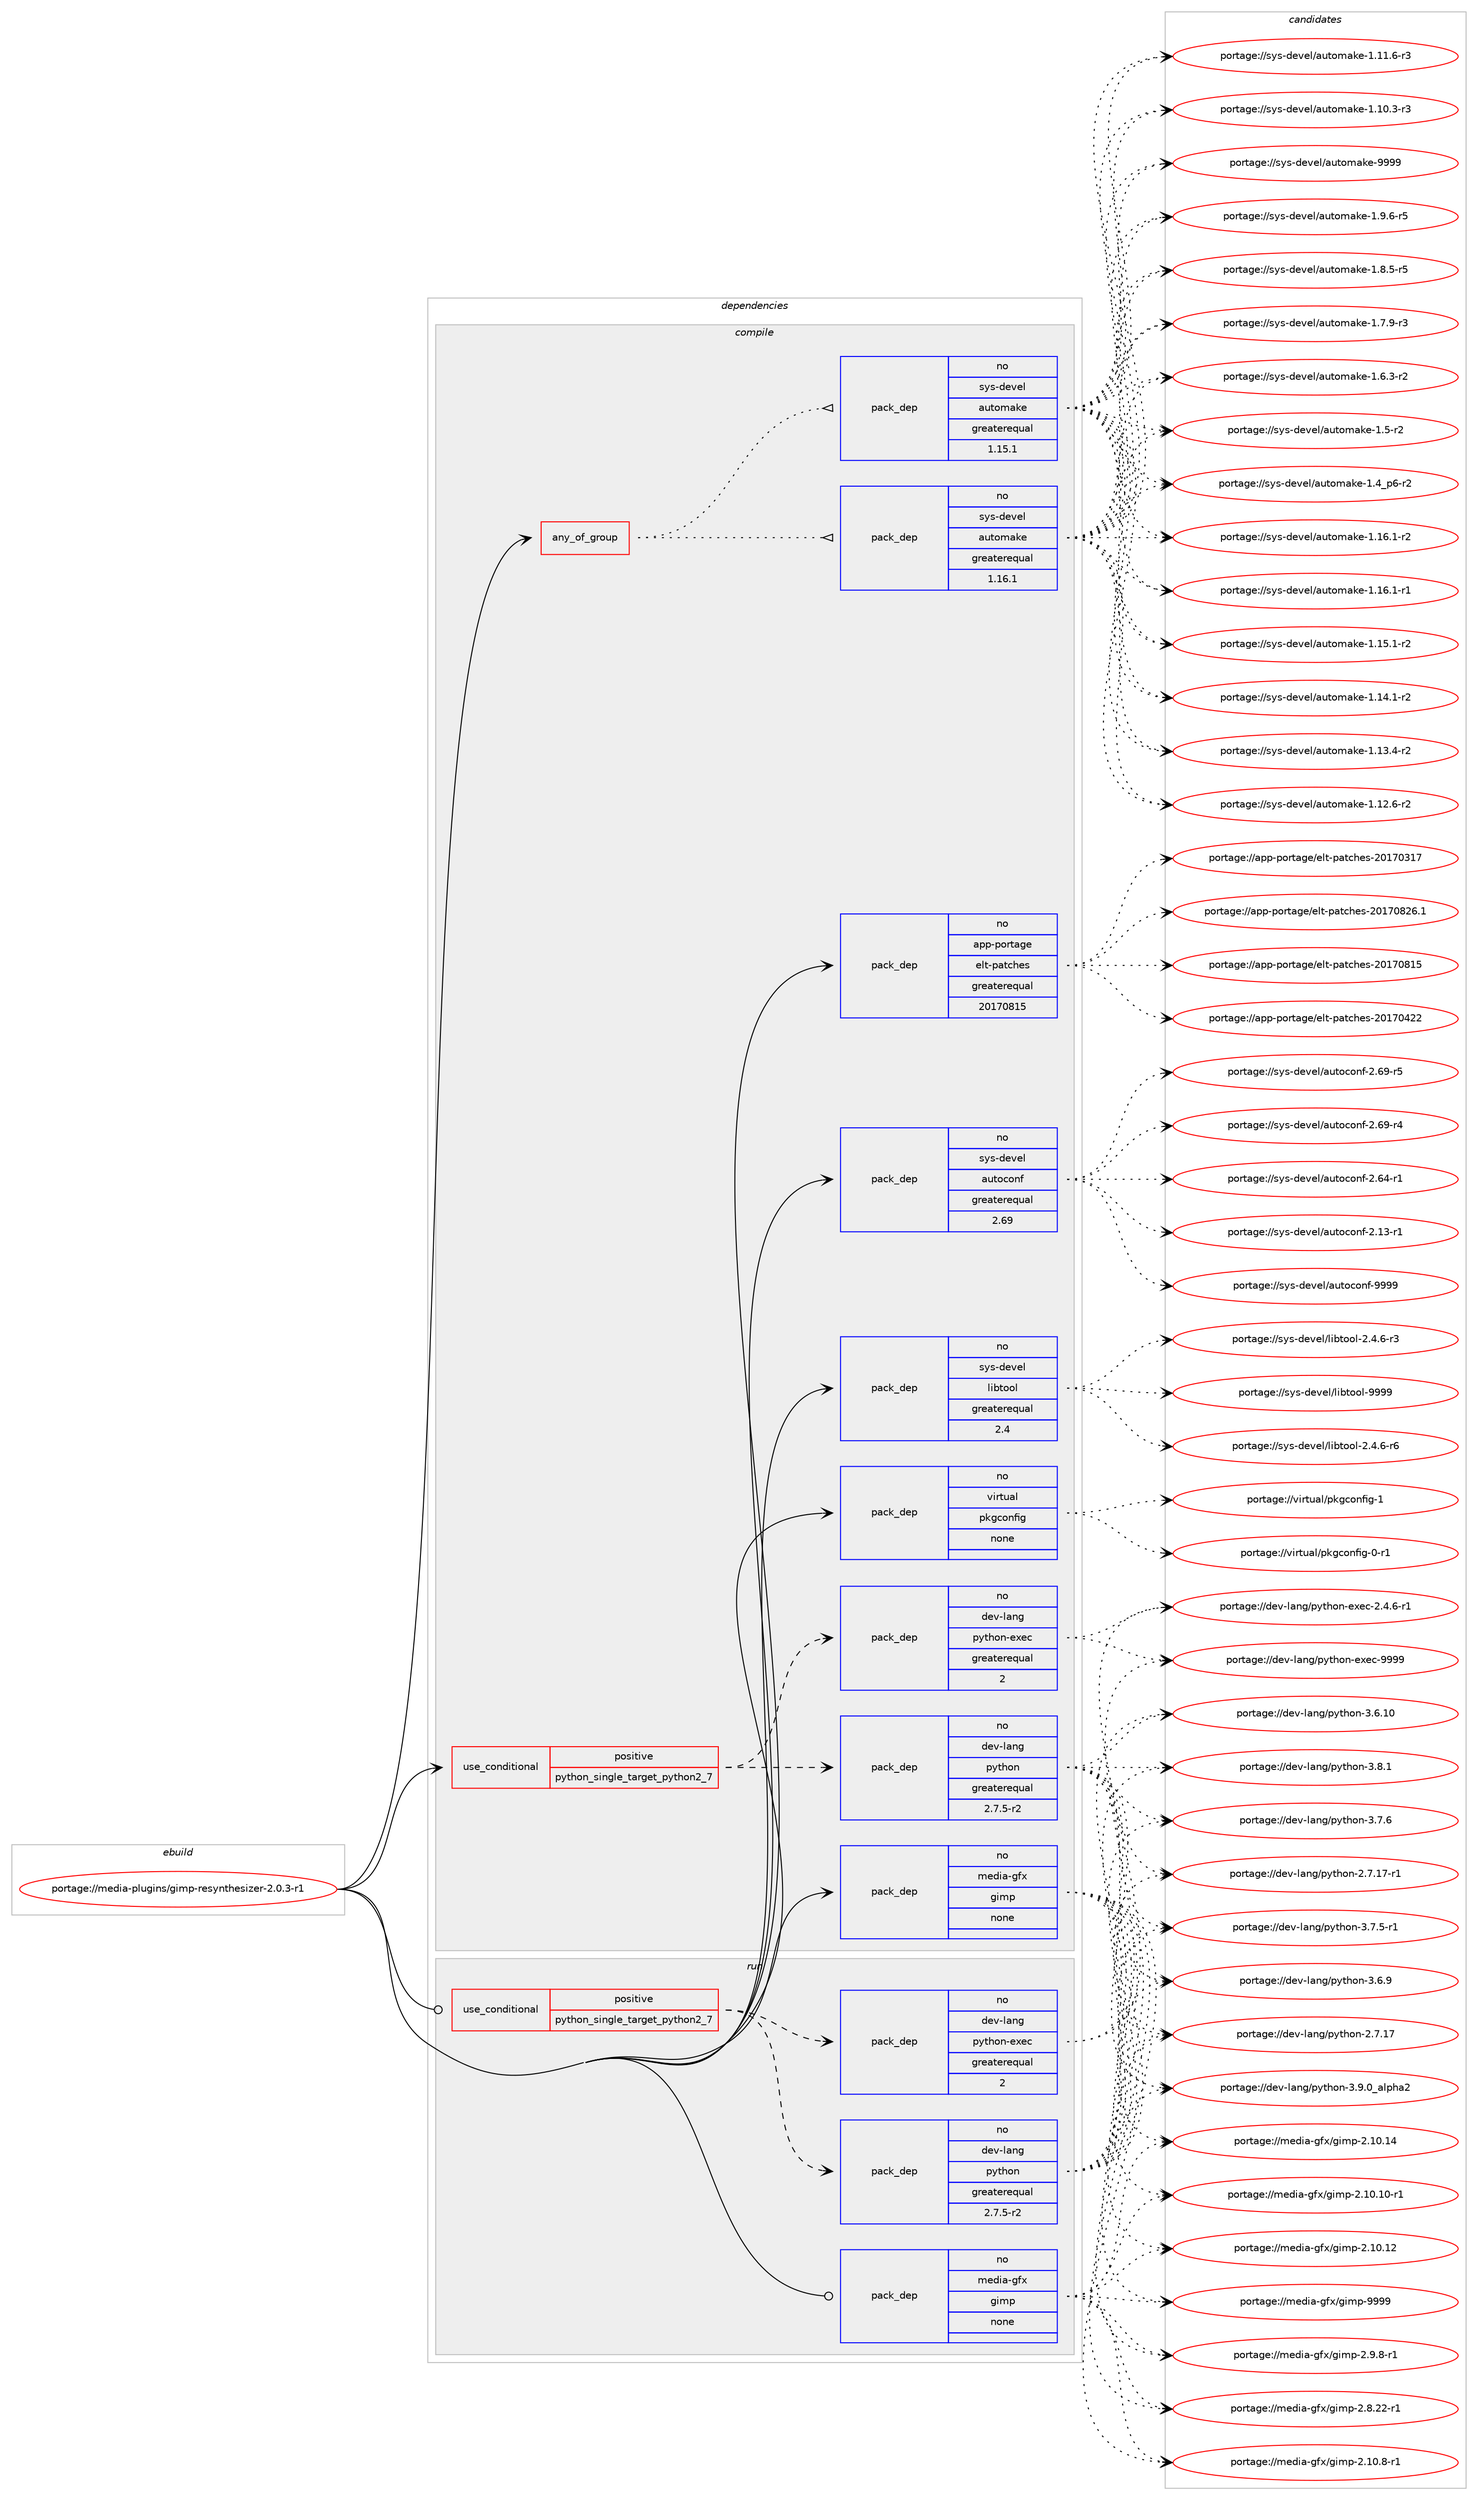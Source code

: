 digraph prolog {

# *************
# Graph options
# *************

newrank=true;
concentrate=true;
compound=true;
graph [rankdir=LR,fontname=Helvetica,fontsize=10,ranksep=1.5];#, ranksep=2.5, nodesep=0.2];
edge  [arrowhead=vee];
node  [fontname=Helvetica,fontsize=10];

# **********
# The ebuild
# **********

subgraph cluster_leftcol {
color=gray;
label=<<i>ebuild</i>>;
id [label="portage://media-plugins/gimp-resynthesizer-2.0.3-r1", color=red, width=4, href="../media-plugins/gimp-resynthesizer-2.0.3-r1.svg"];
}

# ****************
# The dependencies
# ****************

subgraph cluster_midcol {
color=gray;
label=<<i>dependencies</i>>;
subgraph cluster_compile {
fillcolor="#eeeeee";
style=filled;
label=<<i>compile</i>>;
subgraph any2896 {
dependency202256 [label=<<TABLE BORDER="0" CELLBORDER="1" CELLSPACING="0" CELLPADDING="4"><TR><TD CELLPADDING="10">any_of_group</TD></TR></TABLE>>, shape=none, color=red];subgraph pack153934 {
dependency202257 [label=<<TABLE BORDER="0" CELLBORDER="1" CELLSPACING="0" CELLPADDING="4" WIDTH="220"><TR><TD ROWSPAN="6" CELLPADDING="30">pack_dep</TD></TR><TR><TD WIDTH="110">no</TD></TR><TR><TD>sys-devel</TD></TR><TR><TD>automake</TD></TR><TR><TD>greaterequal</TD></TR><TR><TD>1.16.1</TD></TR></TABLE>>, shape=none, color=blue];
}
dependency202256:e -> dependency202257:w [weight=20,style="dotted",arrowhead="oinv"];
subgraph pack153935 {
dependency202258 [label=<<TABLE BORDER="0" CELLBORDER="1" CELLSPACING="0" CELLPADDING="4" WIDTH="220"><TR><TD ROWSPAN="6" CELLPADDING="30">pack_dep</TD></TR><TR><TD WIDTH="110">no</TD></TR><TR><TD>sys-devel</TD></TR><TR><TD>automake</TD></TR><TR><TD>greaterequal</TD></TR><TR><TD>1.15.1</TD></TR></TABLE>>, shape=none, color=blue];
}
dependency202256:e -> dependency202258:w [weight=20,style="dotted",arrowhead="oinv"];
}
id:e -> dependency202256:w [weight=20,style="solid",arrowhead="vee"];
subgraph cond45270 {
dependency202259 [label=<<TABLE BORDER="0" CELLBORDER="1" CELLSPACING="0" CELLPADDING="4"><TR><TD ROWSPAN="3" CELLPADDING="10">use_conditional</TD></TR><TR><TD>positive</TD></TR><TR><TD>python_single_target_python2_7</TD></TR></TABLE>>, shape=none, color=red];
subgraph pack153936 {
dependency202260 [label=<<TABLE BORDER="0" CELLBORDER="1" CELLSPACING="0" CELLPADDING="4" WIDTH="220"><TR><TD ROWSPAN="6" CELLPADDING="30">pack_dep</TD></TR><TR><TD WIDTH="110">no</TD></TR><TR><TD>dev-lang</TD></TR><TR><TD>python</TD></TR><TR><TD>greaterequal</TD></TR><TR><TD>2.7.5-r2</TD></TR></TABLE>>, shape=none, color=blue];
}
dependency202259:e -> dependency202260:w [weight=20,style="dashed",arrowhead="vee"];
subgraph pack153937 {
dependency202261 [label=<<TABLE BORDER="0" CELLBORDER="1" CELLSPACING="0" CELLPADDING="4" WIDTH="220"><TR><TD ROWSPAN="6" CELLPADDING="30">pack_dep</TD></TR><TR><TD WIDTH="110">no</TD></TR><TR><TD>dev-lang</TD></TR><TR><TD>python-exec</TD></TR><TR><TD>greaterequal</TD></TR><TR><TD>2</TD></TR></TABLE>>, shape=none, color=blue];
}
dependency202259:e -> dependency202261:w [weight=20,style="dashed",arrowhead="vee"];
}
id:e -> dependency202259:w [weight=20,style="solid",arrowhead="vee"];
subgraph pack153938 {
dependency202262 [label=<<TABLE BORDER="0" CELLBORDER="1" CELLSPACING="0" CELLPADDING="4" WIDTH="220"><TR><TD ROWSPAN="6" CELLPADDING="30">pack_dep</TD></TR><TR><TD WIDTH="110">no</TD></TR><TR><TD>app-portage</TD></TR><TR><TD>elt-patches</TD></TR><TR><TD>greaterequal</TD></TR><TR><TD>20170815</TD></TR></TABLE>>, shape=none, color=blue];
}
id:e -> dependency202262:w [weight=20,style="solid",arrowhead="vee"];
subgraph pack153939 {
dependency202263 [label=<<TABLE BORDER="0" CELLBORDER="1" CELLSPACING="0" CELLPADDING="4" WIDTH="220"><TR><TD ROWSPAN="6" CELLPADDING="30">pack_dep</TD></TR><TR><TD WIDTH="110">no</TD></TR><TR><TD>media-gfx</TD></TR><TR><TD>gimp</TD></TR><TR><TD>none</TD></TR><TR><TD></TD></TR></TABLE>>, shape=none, color=blue];
}
id:e -> dependency202263:w [weight=20,style="solid",arrowhead="vee"];
subgraph pack153940 {
dependency202264 [label=<<TABLE BORDER="0" CELLBORDER="1" CELLSPACING="0" CELLPADDING="4" WIDTH="220"><TR><TD ROWSPAN="6" CELLPADDING="30">pack_dep</TD></TR><TR><TD WIDTH="110">no</TD></TR><TR><TD>sys-devel</TD></TR><TR><TD>autoconf</TD></TR><TR><TD>greaterequal</TD></TR><TR><TD>2.69</TD></TR></TABLE>>, shape=none, color=blue];
}
id:e -> dependency202264:w [weight=20,style="solid",arrowhead="vee"];
subgraph pack153941 {
dependency202265 [label=<<TABLE BORDER="0" CELLBORDER="1" CELLSPACING="0" CELLPADDING="4" WIDTH="220"><TR><TD ROWSPAN="6" CELLPADDING="30">pack_dep</TD></TR><TR><TD WIDTH="110">no</TD></TR><TR><TD>sys-devel</TD></TR><TR><TD>libtool</TD></TR><TR><TD>greaterequal</TD></TR><TR><TD>2.4</TD></TR></TABLE>>, shape=none, color=blue];
}
id:e -> dependency202265:w [weight=20,style="solid",arrowhead="vee"];
subgraph pack153942 {
dependency202266 [label=<<TABLE BORDER="0" CELLBORDER="1" CELLSPACING="0" CELLPADDING="4" WIDTH="220"><TR><TD ROWSPAN="6" CELLPADDING="30">pack_dep</TD></TR><TR><TD WIDTH="110">no</TD></TR><TR><TD>virtual</TD></TR><TR><TD>pkgconfig</TD></TR><TR><TD>none</TD></TR><TR><TD></TD></TR></TABLE>>, shape=none, color=blue];
}
id:e -> dependency202266:w [weight=20,style="solid",arrowhead="vee"];
}
subgraph cluster_compileandrun {
fillcolor="#eeeeee";
style=filled;
label=<<i>compile and run</i>>;
}
subgraph cluster_run {
fillcolor="#eeeeee";
style=filled;
label=<<i>run</i>>;
subgraph cond45271 {
dependency202267 [label=<<TABLE BORDER="0" CELLBORDER="1" CELLSPACING="0" CELLPADDING="4"><TR><TD ROWSPAN="3" CELLPADDING="10">use_conditional</TD></TR><TR><TD>positive</TD></TR><TR><TD>python_single_target_python2_7</TD></TR></TABLE>>, shape=none, color=red];
subgraph pack153943 {
dependency202268 [label=<<TABLE BORDER="0" CELLBORDER="1" CELLSPACING="0" CELLPADDING="4" WIDTH="220"><TR><TD ROWSPAN="6" CELLPADDING="30">pack_dep</TD></TR><TR><TD WIDTH="110">no</TD></TR><TR><TD>dev-lang</TD></TR><TR><TD>python</TD></TR><TR><TD>greaterequal</TD></TR><TR><TD>2.7.5-r2</TD></TR></TABLE>>, shape=none, color=blue];
}
dependency202267:e -> dependency202268:w [weight=20,style="dashed",arrowhead="vee"];
subgraph pack153944 {
dependency202269 [label=<<TABLE BORDER="0" CELLBORDER="1" CELLSPACING="0" CELLPADDING="4" WIDTH="220"><TR><TD ROWSPAN="6" CELLPADDING="30">pack_dep</TD></TR><TR><TD WIDTH="110">no</TD></TR><TR><TD>dev-lang</TD></TR><TR><TD>python-exec</TD></TR><TR><TD>greaterequal</TD></TR><TR><TD>2</TD></TR></TABLE>>, shape=none, color=blue];
}
dependency202267:e -> dependency202269:w [weight=20,style="dashed",arrowhead="vee"];
}
id:e -> dependency202267:w [weight=20,style="solid",arrowhead="odot"];
subgraph pack153945 {
dependency202270 [label=<<TABLE BORDER="0" CELLBORDER="1" CELLSPACING="0" CELLPADDING="4" WIDTH="220"><TR><TD ROWSPAN="6" CELLPADDING="30">pack_dep</TD></TR><TR><TD WIDTH="110">no</TD></TR><TR><TD>media-gfx</TD></TR><TR><TD>gimp</TD></TR><TR><TD>none</TD></TR><TR><TD></TD></TR></TABLE>>, shape=none, color=blue];
}
id:e -> dependency202270:w [weight=20,style="solid",arrowhead="odot"];
}
}

# **************
# The candidates
# **************

subgraph cluster_choices {
rank=same;
color=gray;
label=<<i>candidates</i>>;

subgraph choice153934 {
color=black;
nodesep=1;
choice115121115451001011181011084797117116111109971071014557575757 [label="portage://sys-devel/automake-9999", color=red, width=4,href="../sys-devel/automake-9999.svg"];
choice115121115451001011181011084797117116111109971071014549465746544511453 [label="portage://sys-devel/automake-1.9.6-r5", color=red, width=4,href="../sys-devel/automake-1.9.6-r5.svg"];
choice115121115451001011181011084797117116111109971071014549465646534511453 [label="portage://sys-devel/automake-1.8.5-r5", color=red, width=4,href="../sys-devel/automake-1.8.5-r5.svg"];
choice115121115451001011181011084797117116111109971071014549465546574511451 [label="portage://sys-devel/automake-1.7.9-r3", color=red, width=4,href="../sys-devel/automake-1.7.9-r3.svg"];
choice115121115451001011181011084797117116111109971071014549465446514511450 [label="portage://sys-devel/automake-1.6.3-r2", color=red, width=4,href="../sys-devel/automake-1.6.3-r2.svg"];
choice11512111545100101118101108479711711611110997107101454946534511450 [label="portage://sys-devel/automake-1.5-r2", color=red, width=4,href="../sys-devel/automake-1.5-r2.svg"];
choice115121115451001011181011084797117116111109971071014549465295112544511450 [label="portage://sys-devel/automake-1.4_p6-r2", color=red, width=4,href="../sys-devel/automake-1.4_p6-r2.svg"];
choice11512111545100101118101108479711711611110997107101454946495446494511450 [label="portage://sys-devel/automake-1.16.1-r2", color=red, width=4,href="../sys-devel/automake-1.16.1-r2.svg"];
choice11512111545100101118101108479711711611110997107101454946495446494511449 [label="portage://sys-devel/automake-1.16.1-r1", color=red, width=4,href="../sys-devel/automake-1.16.1-r1.svg"];
choice11512111545100101118101108479711711611110997107101454946495346494511450 [label="portage://sys-devel/automake-1.15.1-r2", color=red, width=4,href="../sys-devel/automake-1.15.1-r2.svg"];
choice11512111545100101118101108479711711611110997107101454946495246494511450 [label="portage://sys-devel/automake-1.14.1-r2", color=red, width=4,href="../sys-devel/automake-1.14.1-r2.svg"];
choice11512111545100101118101108479711711611110997107101454946495146524511450 [label="portage://sys-devel/automake-1.13.4-r2", color=red, width=4,href="../sys-devel/automake-1.13.4-r2.svg"];
choice11512111545100101118101108479711711611110997107101454946495046544511450 [label="portage://sys-devel/automake-1.12.6-r2", color=red, width=4,href="../sys-devel/automake-1.12.6-r2.svg"];
choice11512111545100101118101108479711711611110997107101454946494946544511451 [label="portage://sys-devel/automake-1.11.6-r3", color=red, width=4,href="../sys-devel/automake-1.11.6-r3.svg"];
choice11512111545100101118101108479711711611110997107101454946494846514511451 [label="portage://sys-devel/automake-1.10.3-r3", color=red, width=4,href="../sys-devel/automake-1.10.3-r3.svg"];
dependency202257:e -> choice115121115451001011181011084797117116111109971071014557575757:w [style=dotted,weight="100"];
dependency202257:e -> choice115121115451001011181011084797117116111109971071014549465746544511453:w [style=dotted,weight="100"];
dependency202257:e -> choice115121115451001011181011084797117116111109971071014549465646534511453:w [style=dotted,weight="100"];
dependency202257:e -> choice115121115451001011181011084797117116111109971071014549465546574511451:w [style=dotted,weight="100"];
dependency202257:e -> choice115121115451001011181011084797117116111109971071014549465446514511450:w [style=dotted,weight="100"];
dependency202257:e -> choice11512111545100101118101108479711711611110997107101454946534511450:w [style=dotted,weight="100"];
dependency202257:e -> choice115121115451001011181011084797117116111109971071014549465295112544511450:w [style=dotted,weight="100"];
dependency202257:e -> choice11512111545100101118101108479711711611110997107101454946495446494511450:w [style=dotted,weight="100"];
dependency202257:e -> choice11512111545100101118101108479711711611110997107101454946495446494511449:w [style=dotted,weight="100"];
dependency202257:e -> choice11512111545100101118101108479711711611110997107101454946495346494511450:w [style=dotted,weight="100"];
dependency202257:e -> choice11512111545100101118101108479711711611110997107101454946495246494511450:w [style=dotted,weight="100"];
dependency202257:e -> choice11512111545100101118101108479711711611110997107101454946495146524511450:w [style=dotted,weight="100"];
dependency202257:e -> choice11512111545100101118101108479711711611110997107101454946495046544511450:w [style=dotted,weight="100"];
dependency202257:e -> choice11512111545100101118101108479711711611110997107101454946494946544511451:w [style=dotted,weight="100"];
dependency202257:e -> choice11512111545100101118101108479711711611110997107101454946494846514511451:w [style=dotted,weight="100"];
}
subgraph choice153935 {
color=black;
nodesep=1;
choice115121115451001011181011084797117116111109971071014557575757 [label="portage://sys-devel/automake-9999", color=red, width=4,href="../sys-devel/automake-9999.svg"];
choice115121115451001011181011084797117116111109971071014549465746544511453 [label="portage://sys-devel/automake-1.9.6-r5", color=red, width=4,href="../sys-devel/automake-1.9.6-r5.svg"];
choice115121115451001011181011084797117116111109971071014549465646534511453 [label="portage://sys-devel/automake-1.8.5-r5", color=red, width=4,href="../sys-devel/automake-1.8.5-r5.svg"];
choice115121115451001011181011084797117116111109971071014549465546574511451 [label="portage://sys-devel/automake-1.7.9-r3", color=red, width=4,href="../sys-devel/automake-1.7.9-r3.svg"];
choice115121115451001011181011084797117116111109971071014549465446514511450 [label="portage://sys-devel/automake-1.6.3-r2", color=red, width=4,href="../sys-devel/automake-1.6.3-r2.svg"];
choice11512111545100101118101108479711711611110997107101454946534511450 [label="portage://sys-devel/automake-1.5-r2", color=red, width=4,href="../sys-devel/automake-1.5-r2.svg"];
choice115121115451001011181011084797117116111109971071014549465295112544511450 [label="portage://sys-devel/automake-1.4_p6-r2", color=red, width=4,href="../sys-devel/automake-1.4_p6-r2.svg"];
choice11512111545100101118101108479711711611110997107101454946495446494511450 [label="portage://sys-devel/automake-1.16.1-r2", color=red, width=4,href="../sys-devel/automake-1.16.1-r2.svg"];
choice11512111545100101118101108479711711611110997107101454946495446494511449 [label="portage://sys-devel/automake-1.16.1-r1", color=red, width=4,href="../sys-devel/automake-1.16.1-r1.svg"];
choice11512111545100101118101108479711711611110997107101454946495346494511450 [label="portage://sys-devel/automake-1.15.1-r2", color=red, width=4,href="../sys-devel/automake-1.15.1-r2.svg"];
choice11512111545100101118101108479711711611110997107101454946495246494511450 [label="portage://sys-devel/automake-1.14.1-r2", color=red, width=4,href="../sys-devel/automake-1.14.1-r2.svg"];
choice11512111545100101118101108479711711611110997107101454946495146524511450 [label="portage://sys-devel/automake-1.13.4-r2", color=red, width=4,href="../sys-devel/automake-1.13.4-r2.svg"];
choice11512111545100101118101108479711711611110997107101454946495046544511450 [label="portage://sys-devel/automake-1.12.6-r2", color=red, width=4,href="../sys-devel/automake-1.12.6-r2.svg"];
choice11512111545100101118101108479711711611110997107101454946494946544511451 [label="portage://sys-devel/automake-1.11.6-r3", color=red, width=4,href="../sys-devel/automake-1.11.6-r3.svg"];
choice11512111545100101118101108479711711611110997107101454946494846514511451 [label="portage://sys-devel/automake-1.10.3-r3", color=red, width=4,href="../sys-devel/automake-1.10.3-r3.svg"];
dependency202258:e -> choice115121115451001011181011084797117116111109971071014557575757:w [style=dotted,weight="100"];
dependency202258:e -> choice115121115451001011181011084797117116111109971071014549465746544511453:w [style=dotted,weight="100"];
dependency202258:e -> choice115121115451001011181011084797117116111109971071014549465646534511453:w [style=dotted,weight="100"];
dependency202258:e -> choice115121115451001011181011084797117116111109971071014549465546574511451:w [style=dotted,weight="100"];
dependency202258:e -> choice115121115451001011181011084797117116111109971071014549465446514511450:w [style=dotted,weight="100"];
dependency202258:e -> choice11512111545100101118101108479711711611110997107101454946534511450:w [style=dotted,weight="100"];
dependency202258:e -> choice115121115451001011181011084797117116111109971071014549465295112544511450:w [style=dotted,weight="100"];
dependency202258:e -> choice11512111545100101118101108479711711611110997107101454946495446494511450:w [style=dotted,weight="100"];
dependency202258:e -> choice11512111545100101118101108479711711611110997107101454946495446494511449:w [style=dotted,weight="100"];
dependency202258:e -> choice11512111545100101118101108479711711611110997107101454946495346494511450:w [style=dotted,weight="100"];
dependency202258:e -> choice11512111545100101118101108479711711611110997107101454946495246494511450:w [style=dotted,weight="100"];
dependency202258:e -> choice11512111545100101118101108479711711611110997107101454946495146524511450:w [style=dotted,weight="100"];
dependency202258:e -> choice11512111545100101118101108479711711611110997107101454946495046544511450:w [style=dotted,weight="100"];
dependency202258:e -> choice11512111545100101118101108479711711611110997107101454946494946544511451:w [style=dotted,weight="100"];
dependency202258:e -> choice11512111545100101118101108479711711611110997107101454946494846514511451:w [style=dotted,weight="100"];
}
subgraph choice153936 {
color=black;
nodesep=1;
choice10010111845108971101034711212111610411111045514657464895971081121049750 [label="portage://dev-lang/python-3.9.0_alpha2", color=red, width=4,href="../dev-lang/python-3.9.0_alpha2.svg"];
choice100101118451089711010347112121116104111110455146564649 [label="portage://dev-lang/python-3.8.1", color=red, width=4,href="../dev-lang/python-3.8.1.svg"];
choice100101118451089711010347112121116104111110455146554654 [label="portage://dev-lang/python-3.7.6", color=red, width=4,href="../dev-lang/python-3.7.6.svg"];
choice1001011184510897110103471121211161041111104551465546534511449 [label="portage://dev-lang/python-3.7.5-r1", color=red, width=4,href="../dev-lang/python-3.7.5-r1.svg"];
choice100101118451089711010347112121116104111110455146544657 [label="portage://dev-lang/python-3.6.9", color=red, width=4,href="../dev-lang/python-3.6.9.svg"];
choice10010111845108971101034711212111610411111045514654464948 [label="portage://dev-lang/python-3.6.10", color=red, width=4,href="../dev-lang/python-3.6.10.svg"];
choice100101118451089711010347112121116104111110455046554649554511449 [label="portage://dev-lang/python-2.7.17-r1", color=red, width=4,href="../dev-lang/python-2.7.17-r1.svg"];
choice10010111845108971101034711212111610411111045504655464955 [label="portage://dev-lang/python-2.7.17", color=red, width=4,href="../dev-lang/python-2.7.17.svg"];
dependency202260:e -> choice10010111845108971101034711212111610411111045514657464895971081121049750:w [style=dotted,weight="100"];
dependency202260:e -> choice100101118451089711010347112121116104111110455146564649:w [style=dotted,weight="100"];
dependency202260:e -> choice100101118451089711010347112121116104111110455146554654:w [style=dotted,weight="100"];
dependency202260:e -> choice1001011184510897110103471121211161041111104551465546534511449:w [style=dotted,weight="100"];
dependency202260:e -> choice100101118451089711010347112121116104111110455146544657:w [style=dotted,weight="100"];
dependency202260:e -> choice10010111845108971101034711212111610411111045514654464948:w [style=dotted,weight="100"];
dependency202260:e -> choice100101118451089711010347112121116104111110455046554649554511449:w [style=dotted,weight="100"];
dependency202260:e -> choice10010111845108971101034711212111610411111045504655464955:w [style=dotted,weight="100"];
}
subgraph choice153937 {
color=black;
nodesep=1;
choice10010111845108971101034711212111610411111045101120101994557575757 [label="portage://dev-lang/python-exec-9999", color=red, width=4,href="../dev-lang/python-exec-9999.svg"];
choice10010111845108971101034711212111610411111045101120101994550465246544511449 [label="portage://dev-lang/python-exec-2.4.6-r1", color=red, width=4,href="../dev-lang/python-exec-2.4.6-r1.svg"];
dependency202261:e -> choice10010111845108971101034711212111610411111045101120101994557575757:w [style=dotted,weight="100"];
dependency202261:e -> choice10010111845108971101034711212111610411111045101120101994550465246544511449:w [style=dotted,weight="100"];
}
subgraph choice153938 {
color=black;
nodesep=1;
choice971121124511211111411697103101471011081164511297116991041011154550484955485650544649 [label="portage://app-portage/elt-patches-20170826.1", color=red, width=4,href="../app-portage/elt-patches-20170826.1.svg"];
choice97112112451121111141169710310147101108116451129711699104101115455048495548564953 [label="portage://app-portage/elt-patches-20170815", color=red, width=4,href="../app-portage/elt-patches-20170815.svg"];
choice97112112451121111141169710310147101108116451129711699104101115455048495548525050 [label="portage://app-portage/elt-patches-20170422", color=red, width=4,href="../app-portage/elt-patches-20170422.svg"];
choice97112112451121111141169710310147101108116451129711699104101115455048495548514955 [label="portage://app-portage/elt-patches-20170317", color=red, width=4,href="../app-portage/elt-patches-20170317.svg"];
dependency202262:e -> choice971121124511211111411697103101471011081164511297116991041011154550484955485650544649:w [style=dotted,weight="100"];
dependency202262:e -> choice97112112451121111141169710310147101108116451129711699104101115455048495548564953:w [style=dotted,weight="100"];
dependency202262:e -> choice97112112451121111141169710310147101108116451129711699104101115455048495548525050:w [style=dotted,weight="100"];
dependency202262:e -> choice97112112451121111141169710310147101108116451129711699104101115455048495548514955:w [style=dotted,weight="100"];
}
subgraph choice153939 {
color=black;
nodesep=1;
choice1091011001059745103102120471031051091124557575757 [label="portage://media-gfx/gimp-9999", color=red, width=4,href="../media-gfx/gimp-9999.svg"];
choice1091011001059745103102120471031051091124550465746564511449 [label="portage://media-gfx/gimp-2.9.8-r1", color=red, width=4,href="../media-gfx/gimp-2.9.8-r1.svg"];
choice109101100105974510310212047103105109112455046564650504511449 [label="portage://media-gfx/gimp-2.8.22-r1", color=red, width=4,href="../media-gfx/gimp-2.8.22-r1.svg"];
choice109101100105974510310212047103105109112455046494846564511449 [label="portage://media-gfx/gimp-2.10.8-r1", color=red, width=4,href="../media-gfx/gimp-2.10.8-r1.svg"];
choice1091011001059745103102120471031051091124550464948464952 [label="portage://media-gfx/gimp-2.10.14", color=red, width=4,href="../media-gfx/gimp-2.10.14.svg"];
choice1091011001059745103102120471031051091124550464948464950 [label="portage://media-gfx/gimp-2.10.12", color=red, width=4,href="../media-gfx/gimp-2.10.12.svg"];
choice10910110010597451031021204710310510911245504649484649484511449 [label="portage://media-gfx/gimp-2.10.10-r1", color=red, width=4,href="../media-gfx/gimp-2.10.10-r1.svg"];
dependency202263:e -> choice1091011001059745103102120471031051091124557575757:w [style=dotted,weight="100"];
dependency202263:e -> choice1091011001059745103102120471031051091124550465746564511449:w [style=dotted,weight="100"];
dependency202263:e -> choice109101100105974510310212047103105109112455046564650504511449:w [style=dotted,weight="100"];
dependency202263:e -> choice109101100105974510310212047103105109112455046494846564511449:w [style=dotted,weight="100"];
dependency202263:e -> choice1091011001059745103102120471031051091124550464948464952:w [style=dotted,weight="100"];
dependency202263:e -> choice1091011001059745103102120471031051091124550464948464950:w [style=dotted,weight="100"];
dependency202263:e -> choice10910110010597451031021204710310510911245504649484649484511449:w [style=dotted,weight="100"];
}
subgraph choice153940 {
color=black;
nodesep=1;
choice115121115451001011181011084797117116111991111101024557575757 [label="portage://sys-devel/autoconf-9999", color=red, width=4,href="../sys-devel/autoconf-9999.svg"];
choice1151211154510010111810110847971171161119911111010245504654574511453 [label="portage://sys-devel/autoconf-2.69-r5", color=red, width=4,href="../sys-devel/autoconf-2.69-r5.svg"];
choice1151211154510010111810110847971171161119911111010245504654574511452 [label="portage://sys-devel/autoconf-2.69-r4", color=red, width=4,href="../sys-devel/autoconf-2.69-r4.svg"];
choice1151211154510010111810110847971171161119911111010245504654524511449 [label="portage://sys-devel/autoconf-2.64-r1", color=red, width=4,href="../sys-devel/autoconf-2.64-r1.svg"];
choice1151211154510010111810110847971171161119911111010245504649514511449 [label="portage://sys-devel/autoconf-2.13-r1", color=red, width=4,href="../sys-devel/autoconf-2.13-r1.svg"];
dependency202264:e -> choice115121115451001011181011084797117116111991111101024557575757:w [style=dotted,weight="100"];
dependency202264:e -> choice1151211154510010111810110847971171161119911111010245504654574511453:w [style=dotted,weight="100"];
dependency202264:e -> choice1151211154510010111810110847971171161119911111010245504654574511452:w [style=dotted,weight="100"];
dependency202264:e -> choice1151211154510010111810110847971171161119911111010245504654524511449:w [style=dotted,weight="100"];
dependency202264:e -> choice1151211154510010111810110847971171161119911111010245504649514511449:w [style=dotted,weight="100"];
}
subgraph choice153941 {
color=black;
nodesep=1;
choice1151211154510010111810110847108105981161111111084557575757 [label="portage://sys-devel/libtool-9999", color=red, width=4,href="../sys-devel/libtool-9999.svg"];
choice1151211154510010111810110847108105981161111111084550465246544511454 [label="portage://sys-devel/libtool-2.4.6-r6", color=red, width=4,href="../sys-devel/libtool-2.4.6-r6.svg"];
choice1151211154510010111810110847108105981161111111084550465246544511451 [label="portage://sys-devel/libtool-2.4.6-r3", color=red, width=4,href="../sys-devel/libtool-2.4.6-r3.svg"];
dependency202265:e -> choice1151211154510010111810110847108105981161111111084557575757:w [style=dotted,weight="100"];
dependency202265:e -> choice1151211154510010111810110847108105981161111111084550465246544511454:w [style=dotted,weight="100"];
dependency202265:e -> choice1151211154510010111810110847108105981161111111084550465246544511451:w [style=dotted,weight="100"];
}
subgraph choice153942 {
color=black;
nodesep=1;
choice1181051141161179710847112107103991111101021051034549 [label="portage://virtual/pkgconfig-1", color=red, width=4,href="../virtual/pkgconfig-1.svg"];
choice11810511411611797108471121071039911111010210510345484511449 [label="portage://virtual/pkgconfig-0-r1", color=red, width=4,href="../virtual/pkgconfig-0-r1.svg"];
dependency202266:e -> choice1181051141161179710847112107103991111101021051034549:w [style=dotted,weight="100"];
dependency202266:e -> choice11810511411611797108471121071039911111010210510345484511449:w [style=dotted,weight="100"];
}
subgraph choice153943 {
color=black;
nodesep=1;
choice10010111845108971101034711212111610411111045514657464895971081121049750 [label="portage://dev-lang/python-3.9.0_alpha2", color=red, width=4,href="../dev-lang/python-3.9.0_alpha2.svg"];
choice100101118451089711010347112121116104111110455146564649 [label="portage://dev-lang/python-3.8.1", color=red, width=4,href="../dev-lang/python-3.8.1.svg"];
choice100101118451089711010347112121116104111110455146554654 [label="portage://dev-lang/python-3.7.6", color=red, width=4,href="../dev-lang/python-3.7.6.svg"];
choice1001011184510897110103471121211161041111104551465546534511449 [label="portage://dev-lang/python-3.7.5-r1", color=red, width=4,href="../dev-lang/python-3.7.5-r1.svg"];
choice100101118451089711010347112121116104111110455146544657 [label="portage://dev-lang/python-3.6.9", color=red, width=4,href="../dev-lang/python-3.6.9.svg"];
choice10010111845108971101034711212111610411111045514654464948 [label="portage://dev-lang/python-3.6.10", color=red, width=4,href="../dev-lang/python-3.6.10.svg"];
choice100101118451089711010347112121116104111110455046554649554511449 [label="portage://dev-lang/python-2.7.17-r1", color=red, width=4,href="../dev-lang/python-2.7.17-r1.svg"];
choice10010111845108971101034711212111610411111045504655464955 [label="portage://dev-lang/python-2.7.17", color=red, width=4,href="../dev-lang/python-2.7.17.svg"];
dependency202268:e -> choice10010111845108971101034711212111610411111045514657464895971081121049750:w [style=dotted,weight="100"];
dependency202268:e -> choice100101118451089711010347112121116104111110455146564649:w [style=dotted,weight="100"];
dependency202268:e -> choice100101118451089711010347112121116104111110455146554654:w [style=dotted,weight="100"];
dependency202268:e -> choice1001011184510897110103471121211161041111104551465546534511449:w [style=dotted,weight="100"];
dependency202268:e -> choice100101118451089711010347112121116104111110455146544657:w [style=dotted,weight="100"];
dependency202268:e -> choice10010111845108971101034711212111610411111045514654464948:w [style=dotted,weight="100"];
dependency202268:e -> choice100101118451089711010347112121116104111110455046554649554511449:w [style=dotted,weight="100"];
dependency202268:e -> choice10010111845108971101034711212111610411111045504655464955:w [style=dotted,weight="100"];
}
subgraph choice153944 {
color=black;
nodesep=1;
choice10010111845108971101034711212111610411111045101120101994557575757 [label="portage://dev-lang/python-exec-9999", color=red, width=4,href="../dev-lang/python-exec-9999.svg"];
choice10010111845108971101034711212111610411111045101120101994550465246544511449 [label="portage://dev-lang/python-exec-2.4.6-r1", color=red, width=4,href="../dev-lang/python-exec-2.4.6-r1.svg"];
dependency202269:e -> choice10010111845108971101034711212111610411111045101120101994557575757:w [style=dotted,weight="100"];
dependency202269:e -> choice10010111845108971101034711212111610411111045101120101994550465246544511449:w [style=dotted,weight="100"];
}
subgraph choice153945 {
color=black;
nodesep=1;
choice1091011001059745103102120471031051091124557575757 [label="portage://media-gfx/gimp-9999", color=red, width=4,href="../media-gfx/gimp-9999.svg"];
choice1091011001059745103102120471031051091124550465746564511449 [label="portage://media-gfx/gimp-2.9.8-r1", color=red, width=4,href="../media-gfx/gimp-2.9.8-r1.svg"];
choice109101100105974510310212047103105109112455046564650504511449 [label="portage://media-gfx/gimp-2.8.22-r1", color=red, width=4,href="../media-gfx/gimp-2.8.22-r1.svg"];
choice109101100105974510310212047103105109112455046494846564511449 [label="portage://media-gfx/gimp-2.10.8-r1", color=red, width=4,href="../media-gfx/gimp-2.10.8-r1.svg"];
choice1091011001059745103102120471031051091124550464948464952 [label="portage://media-gfx/gimp-2.10.14", color=red, width=4,href="../media-gfx/gimp-2.10.14.svg"];
choice1091011001059745103102120471031051091124550464948464950 [label="portage://media-gfx/gimp-2.10.12", color=red, width=4,href="../media-gfx/gimp-2.10.12.svg"];
choice10910110010597451031021204710310510911245504649484649484511449 [label="portage://media-gfx/gimp-2.10.10-r1", color=red, width=4,href="../media-gfx/gimp-2.10.10-r1.svg"];
dependency202270:e -> choice1091011001059745103102120471031051091124557575757:w [style=dotted,weight="100"];
dependency202270:e -> choice1091011001059745103102120471031051091124550465746564511449:w [style=dotted,weight="100"];
dependency202270:e -> choice109101100105974510310212047103105109112455046564650504511449:w [style=dotted,weight="100"];
dependency202270:e -> choice109101100105974510310212047103105109112455046494846564511449:w [style=dotted,weight="100"];
dependency202270:e -> choice1091011001059745103102120471031051091124550464948464952:w [style=dotted,weight="100"];
dependency202270:e -> choice1091011001059745103102120471031051091124550464948464950:w [style=dotted,weight="100"];
dependency202270:e -> choice10910110010597451031021204710310510911245504649484649484511449:w [style=dotted,weight="100"];
}
}

}
